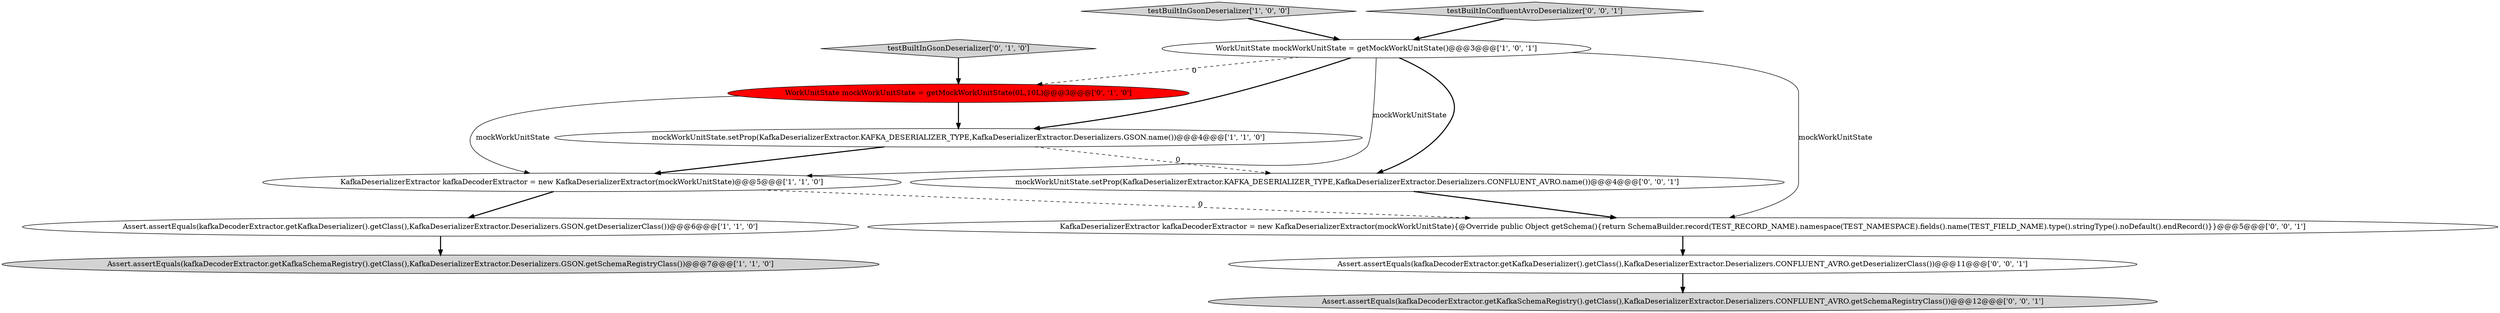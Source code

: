 digraph {
3 [style = filled, label = "KafkaDeserializerExtractor kafkaDecoderExtractor = new KafkaDeserializerExtractor(mockWorkUnitState)@@@5@@@['1', '1', '0']", fillcolor = white, shape = ellipse image = "AAA0AAABBB1BBB"];
0 [style = filled, label = "mockWorkUnitState.setProp(KafkaDeserializerExtractor.KAFKA_DESERIALIZER_TYPE,KafkaDeserializerExtractor.Deserializers.GSON.name())@@@4@@@['1', '1', '0']", fillcolor = white, shape = ellipse image = "AAA0AAABBB1BBB"];
10 [style = filled, label = "Assert.assertEquals(kafkaDecoderExtractor.getKafkaDeserializer().getClass(),KafkaDeserializerExtractor.Deserializers.CONFLUENT_AVRO.getDeserializerClass())@@@11@@@['0', '0', '1']", fillcolor = white, shape = ellipse image = "AAA0AAABBB3BBB"];
8 [style = filled, label = "KafkaDeserializerExtractor kafkaDecoderExtractor = new KafkaDeserializerExtractor(mockWorkUnitState){@Override public Object getSchema(){return SchemaBuilder.record(TEST_RECORD_NAME).namespace(TEST_NAMESPACE).fields().name(TEST_FIELD_NAME).type().stringType().noDefault().endRecord()}}@@@5@@@['0', '0', '1']", fillcolor = white, shape = ellipse image = "AAA0AAABBB3BBB"];
5 [style = filled, label = "testBuiltInGsonDeserializer['1', '0', '0']", fillcolor = lightgray, shape = diamond image = "AAA0AAABBB1BBB"];
9 [style = filled, label = "Assert.assertEquals(kafkaDecoderExtractor.getKafkaSchemaRegistry().getClass(),KafkaDeserializerExtractor.Deserializers.CONFLUENT_AVRO.getSchemaRegistryClass())@@@12@@@['0', '0', '1']", fillcolor = lightgray, shape = ellipse image = "AAA0AAABBB3BBB"];
1 [style = filled, label = "Assert.assertEquals(kafkaDecoderExtractor.getKafkaSchemaRegistry().getClass(),KafkaDeserializerExtractor.Deserializers.GSON.getSchemaRegistryClass())@@@7@@@['1', '1', '0']", fillcolor = lightgray, shape = ellipse image = "AAA0AAABBB1BBB"];
11 [style = filled, label = "mockWorkUnitState.setProp(KafkaDeserializerExtractor.KAFKA_DESERIALIZER_TYPE,KafkaDeserializerExtractor.Deserializers.CONFLUENT_AVRO.name())@@@4@@@['0', '0', '1']", fillcolor = white, shape = ellipse image = "AAA0AAABBB3BBB"];
7 [style = filled, label = "WorkUnitState mockWorkUnitState = getMockWorkUnitState(0L,10L)@@@3@@@['0', '1', '0']", fillcolor = red, shape = ellipse image = "AAA1AAABBB2BBB"];
4 [style = filled, label = "WorkUnitState mockWorkUnitState = getMockWorkUnitState()@@@3@@@['1', '0', '1']", fillcolor = white, shape = ellipse image = "AAA0AAABBB1BBB"];
6 [style = filled, label = "testBuiltInGsonDeserializer['0', '1', '0']", fillcolor = lightgray, shape = diamond image = "AAA0AAABBB2BBB"];
2 [style = filled, label = "Assert.assertEquals(kafkaDecoderExtractor.getKafkaDeserializer().getClass(),KafkaDeserializerExtractor.Deserializers.GSON.getDeserializerClass())@@@6@@@['1', '1', '0']", fillcolor = white, shape = ellipse image = "AAA0AAABBB1BBB"];
12 [style = filled, label = "testBuiltInConfluentAvroDeserializer['0', '0', '1']", fillcolor = lightgray, shape = diamond image = "AAA0AAABBB3BBB"];
4->3 [style = solid, label="mockWorkUnitState"];
0->3 [style = bold, label=""];
3->8 [style = dashed, label="0"];
11->8 [style = bold, label=""];
8->10 [style = bold, label=""];
7->3 [style = solid, label="mockWorkUnitState"];
10->9 [style = bold, label=""];
7->0 [style = bold, label=""];
0->11 [style = dashed, label="0"];
3->2 [style = bold, label=""];
6->7 [style = bold, label=""];
4->11 [style = bold, label=""];
12->4 [style = bold, label=""];
4->7 [style = dashed, label="0"];
4->8 [style = solid, label="mockWorkUnitState"];
2->1 [style = bold, label=""];
5->4 [style = bold, label=""];
4->0 [style = bold, label=""];
}
